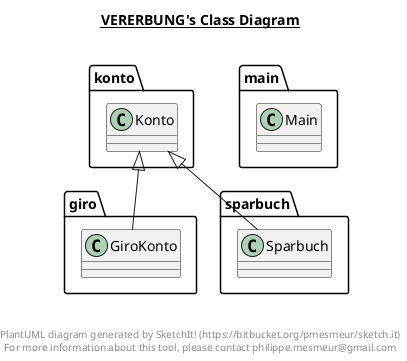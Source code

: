 @startuml

title __VERERBUNG's Class Diagram__\n

  namespace giro {
    class giro.GiroKonto {
    }
  }
  

  namespace konto {
    class konto.Konto {
    }
  }
  

  namespace main {
    class main.Main {
    }
  }
  

  namespace sparbuch {
    class sparbuch.Sparbuch {
    }
  }
  

  giro.GiroKonto -up-|> konto.Konto
  sparbuch.Sparbuch -up-|> konto.Konto


right footer


PlantUML diagram generated by SketchIt! (https://bitbucket.org/pmesmeur/sketch.it)
For more information about this tool, please contact philippe.mesmeur@gmail.com
endfooter

@enduml
